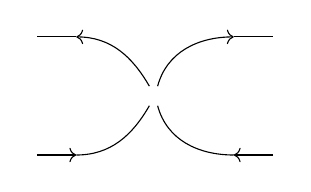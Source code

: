 \begin{tikzpicture}
	\begin{pgfonlayer}{nodelayer}
		\node [style=none] (6) at (1, -0.75) {};
		\node [style=black] (8) at (0, 0) {};
		\node [style=none] (9) at (1, 0.75) {};
		\node [style=none] (10) at (-1, 0.75) {};
		\node [style=none] (11) at (-1, -0.75) {};
		\node [style=none] (12) at (-1.5, -0.75) {};
		\node [style=none] (13) at (-1.5, 0.75) {};
		\node [style=none] (14) at (1.5, -0.75) {};
		\node [style=none] (15) at (1, -0.75) {};
		\node [style=none] (16) at (1.5, 0.75) {};
	\end{pgfonlayer}
	\begin{pgfonlayer}{edgelayer}
		\draw [in=-180, out=-75] (8) to (6.center);
		\draw [->, in=-180, out=75] (8) to (9.center);
		\draw [->, in=0, out=120] (8) to (10.center);
		\draw [in=-120, out=0] (11.center) to (8);
		\draw [->] (12.center) to (11.center);
		\draw (10.center) to (13.center);
		\draw [->] (14.center) to (15.center);
		\draw (9.center) to (16.center);
	\end{pgfonlayer}
\end{tikzpicture}
